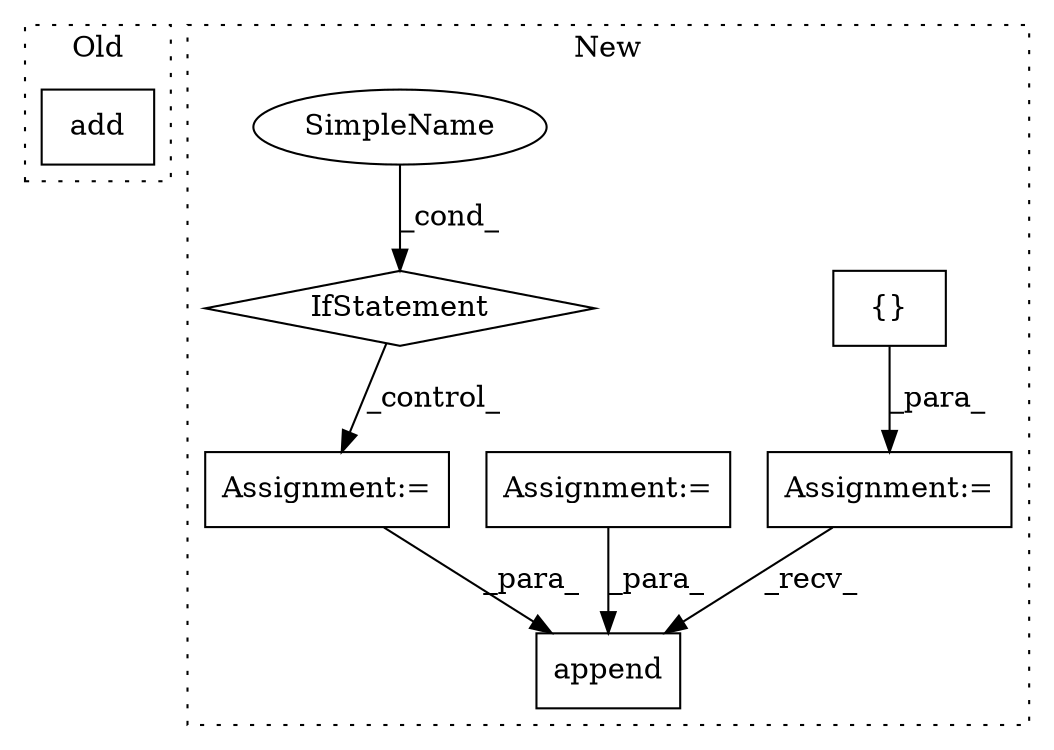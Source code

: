 digraph G {
subgraph cluster0 {
1 [label="add" a="32" s="7626,7640" l="4,1" shape="box"];
label = "Old";
style="dotted";
}
subgraph cluster1 {
2 [label="append" a="32" s="8217,8236" l="7,1" shape="box"];
3 [label="Assignment:=" a="7" s="7500" l="1" shape="box"];
4 [label="{}" a="4" s="7510" l="2" shape="box"];
5 [label="Assignment:=" a="7" s="7689" l="1" shape="box"];
6 [label="IfStatement" a="25" s="8009,8038" l="4,2" shape="diamond"];
7 [label="Assignment:=" a="7" s="8112" l="1" shape="box"];
8 [label="SimpleName" a="42" s="" l="" shape="ellipse"];
label = "New";
style="dotted";
}
3 -> 2 [label="_recv_"];
4 -> 3 [label="_para_"];
5 -> 2 [label="_para_"];
6 -> 7 [label="_control_"];
7 -> 2 [label="_para_"];
8 -> 6 [label="_cond_"];
}